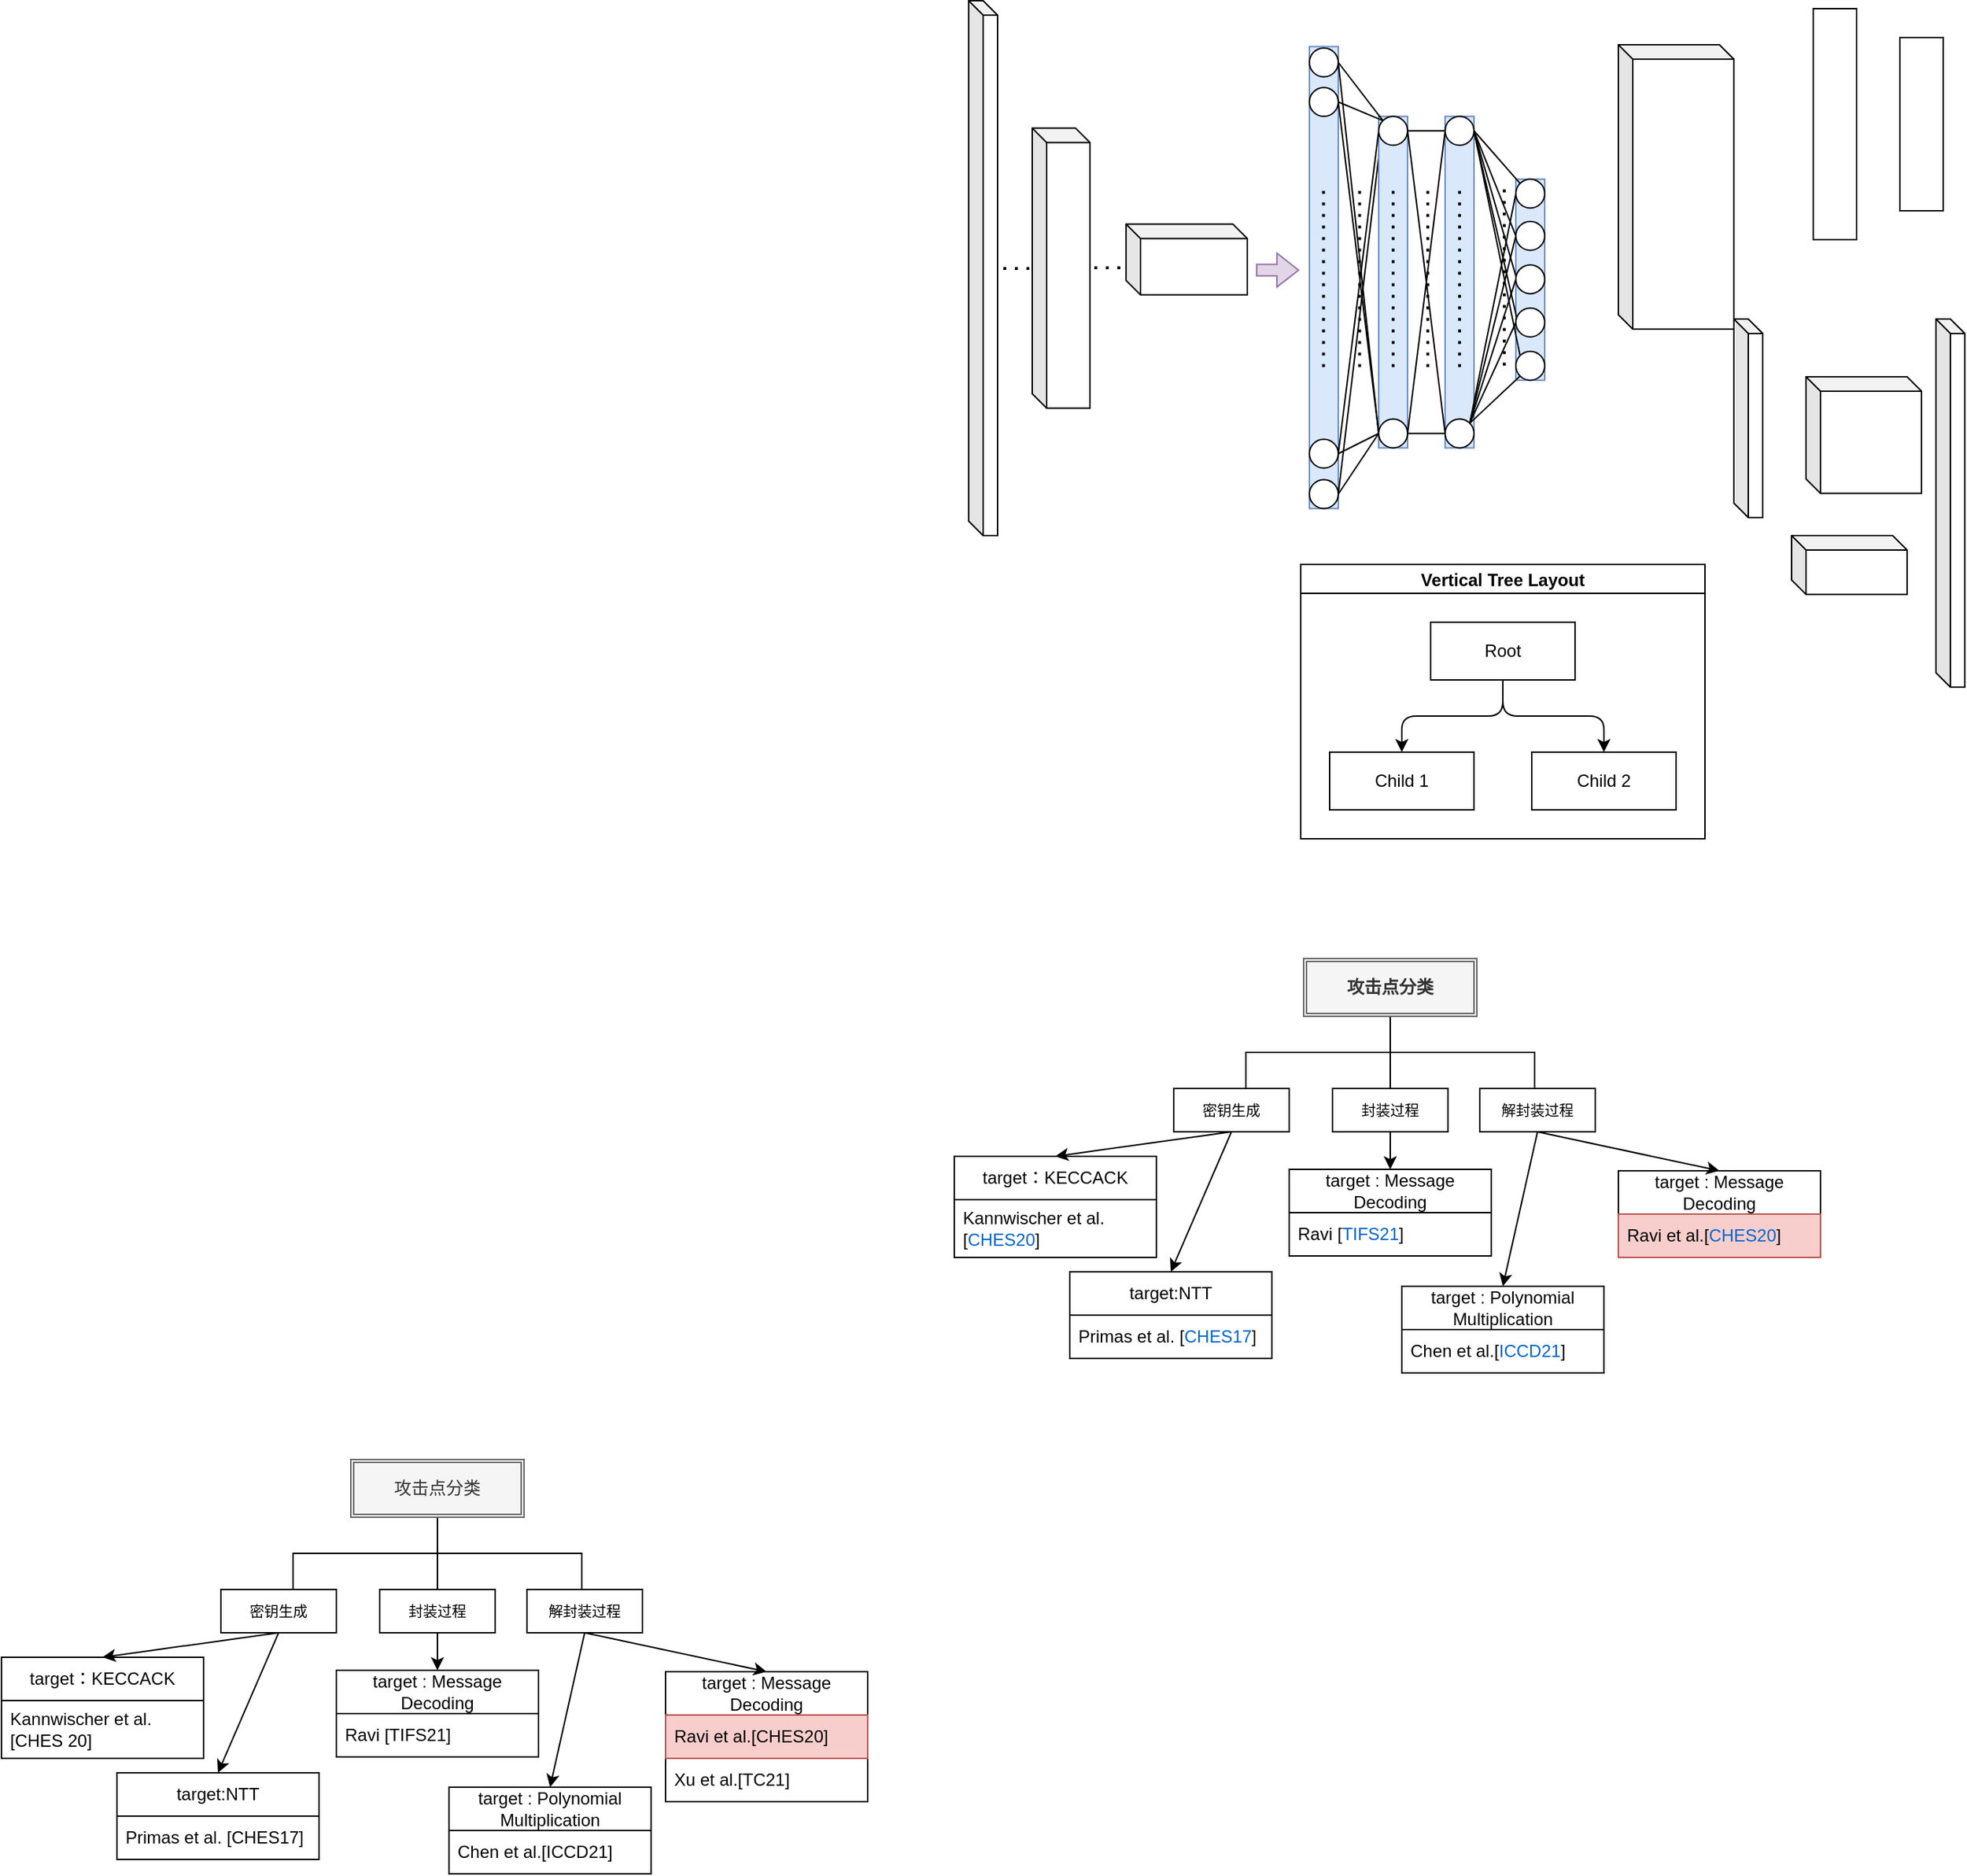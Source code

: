 <mxfile version="21.8.1" type="github">
  <diagram name="第 1 页" id="TVmT3UzBPyA7dH30gvk1">
    <mxGraphModel dx="1573" dy="433" grid="1" gridSize="10" guides="1" tooltips="1" connect="1" arrows="1" fold="1" page="1" pageScale="1" pageWidth="827" pageHeight="1169" math="0" shadow="0">
      <root>
        <mxCell id="0" />
        <mxCell id="1" parent="0" />
        <mxCell id="v_qZ0RTvMOnoxzIiRFkD-2" value="" style="shape=cube;whiteSpace=wrap;html=1;boundedLbl=1;backgroundOutline=1;darkOpacity=0.05;darkOpacity2=0.1;size=10;" parent="1" vertex="1">
          <mxGeometry x="640" y="350" width="80" height="80.75" as="geometry" />
        </mxCell>
        <mxCell id="v_qZ0RTvMOnoxzIiRFkD-4" value="" style="shape=cube;whiteSpace=wrap;html=1;boundedLbl=1;backgroundOutline=1;darkOpacity=0.05;darkOpacity2=0.1;size=10;" parent="1" vertex="1">
          <mxGeometry x="590" y="310" width="20" height="137.5" as="geometry" />
        </mxCell>
        <mxCell id="v_qZ0RTvMOnoxzIiRFkD-6" value="" style="shape=cube;whiteSpace=wrap;html=1;boundedLbl=1;backgroundOutline=1;darkOpacity=0.05;darkOpacity2=0.1;size=10;" parent="1" vertex="1">
          <mxGeometry x="730" y="310" width="20" height="255" as="geometry" />
        </mxCell>
        <mxCell id="v_qZ0RTvMOnoxzIiRFkD-7" value="" style="shape=cube;whiteSpace=wrap;html=1;boundedLbl=1;backgroundOutline=1;darkOpacity=0.05;darkOpacity2=0.1;size=10;" parent="1" vertex="1">
          <mxGeometry x="630" y="460" width="80" height="40.75" as="geometry" />
        </mxCell>
        <mxCell id="v_qZ0RTvMOnoxzIiRFkD-10" value="" style="shape=cube;whiteSpace=wrap;html=1;boundedLbl=1;backgroundOutline=1;darkOpacity=0.05;darkOpacity2=0.1;size=10;" parent="1" vertex="1">
          <mxGeometry x="510" y="120" width="80" height="197" as="geometry" />
        </mxCell>
        <mxCell id="v_qZ0RTvMOnoxzIiRFkD-103" value="" style="rounded=0;whiteSpace=wrap;html=1;rotation=90;" parent="1" vertex="1">
          <mxGeometry x="660" y="160" width="120" height="30" as="geometry" />
        </mxCell>
        <mxCell id="v_qZ0RTvMOnoxzIiRFkD-104" value="" style="rounded=0;whiteSpace=wrap;html=1;rotation=90;" parent="1" vertex="1">
          <mxGeometry x="580" y="160" width="160" height="30" as="geometry" />
        </mxCell>
        <mxCell id="8aKIkqGvbFKeEApUEz_4-7" value="" style="group" parent="1" vertex="1" connectable="0">
          <mxGeometry x="60" y="89.5" width="399" height="370.5" as="geometry" />
        </mxCell>
        <mxCell id="v_qZ0RTvMOnoxzIiRFkD-47" value="" style="group;fillColor=#dae8fc;strokeColor=#6c8ebf;" parent="8aKIkqGvbFKeEApUEz_4-7" vertex="1" connectable="0">
          <mxGeometry x="236" y="31.75" width="20" height="320" as="geometry" />
        </mxCell>
        <mxCell id="v_qZ0RTvMOnoxzIiRFkD-13" value="" style="ellipse;whiteSpace=wrap;html=1;aspect=fixed;" parent="v_qZ0RTvMOnoxzIiRFkD-47" vertex="1">
          <mxGeometry y="28.38" width="20" height="20" as="geometry" />
        </mxCell>
        <mxCell id="v_qZ0RTvMOnoxzIiRFkD-22" value="" style="ellipse;whiteSpace=wrap;html=1;aspect=fixed;" parent="v_qZ0RTvMOnoxzIiRFkD-47" vertex="1">
          <mxGeometry y="272" width="20" height="20" as="geometry" />
        </mxCell>
        <mxCell id="v_qZ0RTvMOnoxzIiRFkD-111" style="rounded=0;orthogonalLoop=1;jettySize=auto;html=1;exitX=1;exitY=0.5;exitDx=0;exitDy=0;endArrow=none;endFill=0;" parent="v_qZ0RTvMOnoxzIiRFkD-47" source="v_qZ0RTvMOnoxzIiRFkD-23" edge="1">
          <mxGeometry relative="1" as="geometry">
            <mxPoint x="50" y="60" as="targetPoint" />
          </mxGeometry>
        </mxCell>
        <mxCell id="v_qZ0RTvMOnoxzIiRFkD-23" value="" style="ellipse;whiteSpace=wrap;html=1;aspect=fixed;" parent="v_qZ0RTvMOnoxzIiRFkD-47" vertex="1">
          <mxGeometry y="300" width="20" height="20" as="geometry" />
        </mxCell>
        <mxCell id="v_qZ0RTvMOnoxzIiRFkD-24" value="" style="ellipse;whiteSpace=wrap;html=1;aspect=fixed;" parent="v_qZ0RTvMOnoxzIiRFkD-47" vertex="1">
          <mxGeometry y="1" width="20" height="20" as="geometry" />
        </mxCell>
        <mxCell id="v_qZ0RTvMOnoxzIiRFkD-101" value="" style="endArrow=none;dashed=1;html=1;dashPattern=1 3;strokeWidth=2;rounded=0;" parent="v_qZ0RTvMOnoxzIiRFkD-47" edge="1">
          <mxGeometry width="50" height="50" relative="1" as="geometry">
            <mxPoint x="9.77" y="222" as="sourcePoint" />
            <mxPoint x="9.77" y="100" as="targetPoint" />
          </mxGeometry>
        </mxCell>
        <mxCell id="v_qZ0RTvMOnoxzIiRFkD-48" value="" style="group;fillColor=#dae8fc;strokeColor=#6c8ebf;" parent="8aKIkqGvbFKeEApUEz_4-7" vertex="1" connectable="0">
          <mxGeometry x="284" y="80.13" width="20" height="229.62" as="geometry" />
        </mxCell>
        <mxCell id="v_qZ0RTvMOnoxzIiRFkD-31" value="" style="ellipse;whiteSpace=wrap;html=1;aspect=fixed;" parent="v_qZ0RTvMOnoxzIiRFkD-48" vertex="1">
          <mxGeometry width="20" height="20" as="geometry" />
        </mxCell>
        <mxCell id="v_qZ0RTvMOnoxzIiRFkD-38" value="" style="ellipse;whiteSpace=wrap;html=1;aspect=fixed;" parent="v_qZ0RTvMOnoxzIiRFkD-48" vertex="1">
          <mxGeometry y="209.62" width="20" height="20" as="geometry" />
        </mxCell>
        <mxCell id="v_qZ0RTvMOnoxzIiRFkD-49" value="" style="group;fillColor=#dae8fc;strokeColor=#6c8ebf;" parent="8aKIkqGvbFKeEApUEz_4-7" vertex="1" connectable="0">
          <mxGeometry x="330" y="80.13" width="20" height="229.62" as="geometry" />
        </mxCell>
        <mxCell id="v_qZ0RTvMOnoxzIiRFkD-39" value="" style="ellipse;whiteSpace=wrap;html=1;aspect=fixed;" parent="v_qZ0RTvMOnoxzIiRFkD-49" vertex="1">
          <mxGeometry width="20" height="20" as="geometry" />
        </mxCell>
        <mxCell id="v_qZ0RTvMOnoxzIiRFkD-46" value="" style="ellipse;whiteSpace=wrap;html=1;aspect=fixed;" parent="v_qZ0RTvMOnoxzIiRFkD-49" vertex="1">
          <mxGeometry y="209.62" width="20" height="20" as="geometry" />
        </mxCell>
        <mxCell id="v_qZ0RTvMOnoxzIiRFkD-90" value="" style="endArrow=none;dashed=1;html=1;dashPattern=1 3;strokeWidth=2;rounded=0;" parent="v_qZ0RTvMOnoxzIiRFkD-49" edge="1">
          <mxGeometry width="50" height="50" relative="1" as="geometry">
            <mxPoint x="10" y="173.62" as="sourcePoint" />
            <mxPoint x="10" y="51.62" as="targetPoint" />
          </mxGeometry>
        </mxCell>
        <mxCell id="v_qZ0RTvMOnoxzIiRFkD-50" value="" style="group;fillColor=#dae8fc;strokeColor=#6c8ebf;" parent="8aKIkqGvbFKeEApUEz_4-7" vertex="1" connectable="0">
          <mxGeometry x="379" y="123.63" width="20" height="139.25" as="geometry" />
        </mxCell>
        <mxCell id="v_qZ0RTvMOnoxzIiRFkD-26" value="" style="ellipse;whiteSpace=wrap;html=1;aspect=fixed;" parent="v_qZ0RTvMOnoxzIiRFkD-50" vertex="1">
          <mxGeometry width="20" height="20" as="geometry" />
        </mxCell>
        <mxCell id="v_qZ0RTvMOnoxzIiRFkD-27" value="" style="ellipse;whiteSpace=wrap;html=1;aspect=fixed;" parent="v_qZ0RTvMOnoxzIiRFkD-50" vertex="1">
          <mxGeometry y="29.25" width="20" height="20" as="geometry" />
        </mxCell>
        <mxCell id="v_qZ0RTvMOnoxzIiRFkD-28" value="" style="ellipse;whiteSpace=wrap;html=1;aspect=fixed;" parent="v_qZ0RTvMOnoxzIiRFkD-50" vertex="1">
          <mxGeometry y="59.31" width="20" height="20" as="geometry" />
        </mxCell>
        <mxCell id="v_qZ0RTvMOnoxzIiRFkD-29" value="" style="ellipse;whiteSpace=wrap;html=1;aspect=fixed;" parent="v_qZ0RTvMOnoxzIiRFkD-50" vertex="1">
          <mxGeometry y="89.25" width="20" height="20" as="geometry" />
        </mxCell>
        <mxCell id="v_qZ0RTvMOnoxzIiRFkD-30" value="" style="ellipse;whiteSpace=wrap;html=1;aspect=fixed;" parent="v_qZ0RTvMOnoxzIiRFkD-50" vertex="1">
          <mxGeometry y="119.25" width="20" height="20" as="geometry" />
        </mxCell>
        <mxCell id="v_qZ0RTvMOnoxzIiRFkD-51" style="rounded=0;orthogonalLoop=1;jettySize=auto;html=1;exitX=1;exitY=0.5;exitDx=0;exitDy=0;entryX=0;entryY=0;entryDx=0;entryDy=0;endArrow=none;endFill=0;" parent="8aKIkqGvbFKeEApUEz_4-7" source="v_qZ0RTvMOnoxzIiRFkD-24" target="v_qZ0RTvMOnoxzIiRFkD-31" edge="1">
          <mxGeometry relative="1" as="geometry" />
        </mxCell>
        <mxCell id="v_qZ0RTvMOnoxzIiRFkD-61" style="rounded=0;orthogonalLoop=1;jettySize=auto;html=1;exitX=1;exitY=0.5;exitDx=0;exitDy=0;entryX=0;entryY=0.5;entryDx=0;entryDy=0;endArrow=none;endFill=0;" parent="8aKIkqGvbFKeEApUEz_4-7" source="v_qZ0RTvMOnoxzIiRFkD-24" target="v_qZ0RTvMOnoxzIiRFkD-38" edge="1">
          <mxGeometry relative="1" as="geometry" />
        </mxCell>
        <mxCell id="v_qZ0RTvMOnoxzIiRFkD-62" style="rounded=0;orthogonalLoop=1;jettySize=auto;html=1;exitX=1;exitY=0.5;exitDx=0;exitDy=0;entryX=0;entryY=0;entryDx=0;entryDy=0;endArrow=none;endFill=0;" parent="8aKIkqGvbFKeEApUEz_4-7" source="v_qZ0RTvMOnoxzIiRFkD-13" target="v_qZ0RTvMOnoxzIiRFkD-31" edge="1">
          <mxGeometry relative="1" as="geometry" />
        </mxCell>
        <mxCell id="v_qZ0RTvMOnoxzIiRFkD-70" style="rounded=0;orthogonalLoop=1;jettySize=auto;html=1;exitX=1;exitY=0.5;exitDx=0;exitDy=0;entryX=0;entryY=0.5;entryDx=0;entryDy=0;endArrow=none;endFill=0;" parent="8aKIkqGvbFKeEApUEz_4-7" source="v_qZ0RTvMOnoxzIiRFkD-13" target="v_qZ0RTvMOnoxzIiRFkD-38" edge="1">
          <mxGeometry relative="1" as="geometry" />
        </mxCell>
        <mxCell id="v_qZ0RTvMOnoxzIiRFkD-80" style="rounded=0;orthogonalLoop=1;jettySize=auto;html=1;exitX=0;exitY=0;exitDx=0;exitDy=0;entryX=1;entryY=0.5;entryDx=0;entryDy=0;endArrow=none;endFill=0;" parent="8aKIkqGvbFKeEApUEz_4-7" source="v_qZ0RTvMOnoxzIiRFkD-26" target="v_qZ0RTvMOnoxzIiRFkD-39" edge="1">
          <mxGeometry relative="1" as="geometry" />
        </mxCell>
        <mxCell id="v_qZ0RTvMOnoxzIiRFkD-81" style="rounded=0;orthogonalLoop=1;jettySize=auto;html=1;exitX=0;exitY=0.5;exitDx=0;exitDy=0;entryX=1;entryY=0;entryDx=0;entryDy=0;endArrow=none;endFill=0;" parent="8aKIkqGvbFKeEApUEz_4-7" source="v_qZ0RTvMOnoxzIiRFkD-26" target="v_qZ0RTvMOnoxzIiRFkD-46" edge="1">
          <mxGeometry relative="1" as="geometry" />
        </mxCell>
        <mxCell id="v_qZ0RTvMOnoxzIiRFkD-82" style="rounded=0;orthogonalLoop=1;jettySize=auto;html=1;exitX=0;exitY=0;exitDx=0;exitDy=0;entryX=1;entryY=0.5;entryDx=0;entryDy=0;endArrow=none;endFill=0;" parent="8aKIkqGvbFKeEApUEz_4-7" source="v_qZ0RTvMOnoxzIiRFkD-30" target="v_qZ0RTvMOnoxzIiRFkD-39" edge="1">
          <mxGeometry relative="1" as="geometry" />
        </mxCell>
        <mxCell id="v_qZ0RTvMOnoxzIiRFkD-83" style="rounded=0;orthogonalLoop=1;jettySize=auto;html=1;exitX=0;exitY=1;exitDx=0;exitDy=0;entryX=1;entryY=0;entryDx=0;entryDy=0;endArrow=none;endFill=0;" parent="8aKIkqGvbFKeEApUEz_4-7" source="v_qZ0RTvMOnoxzIiRFkD-30" target="v_qZ0RTvMOnoxzIiRFkD-46" edge="1">
          <mxGeometry relative="1" as="geometry" />
        </mxCell>
        <mxCell id="v_qZ0RTvMOnoxzIiRFkD-93" style="rounded=0;orthogonalLoop=1;jettySize=auto;html=1;exitX=1;exitY=0.5;exitDx=0;exitDy=0;entryX=0;entryY=0.5;entryDx=0;entryDy=0;endArrow=none;endFill=0;" parent="8aKIkqGvbFKeEApUEz_4-7" source="v_qZ0RTvMOnoxzIiRFkD-39" target="v_qZ0RTvMOnoxzIiRFkD-27" edge="1">
          <mxGeometry relative="1" as="geometry" />
        </mxCell>
        <mxCell id="v_qZ0RTvMOnoxzIiRFkD-95" style="rounded=0;orthogonalLoop=1;jettySize=auto;html=1;exitX=1;exitY=0.5;exitDx=0;exitDy=0;entryX=-0.003;entryY=0.377;entryDx=0;entryDy=0;entryPerimeter=0;endArrow=none;endFill=0;" parent="8aKIkqGvbFKeEApUEz_4-7" source="v_qZ0RTvMOnoxzIiRFkD-39" target="v_qZ0RTvMOnoxzIiRFkD-28" edge="1">
          <mxGeometry relative="1" as="geometry" />
        </mxCell>
        <mxCell id="v_qZ0RTvMOnoxzIiRFkD-96" style="rounded=0;orthogonalLoop=1;jettySize=auto;html=1;exitX=1;exitY=0.5;exitDx=0;exitDy=0;entryX=0.024;entryY=0.312;entryDx=0;entryDy=0;entryPerimeter=0;endArrow=none;endFill=0;" parent="8aKIkqGvbFKeEApUEz_4-7" source="v_qZ0RTvMOnoxzIiRFkD-39" target="v_qZ0RTvMOnoxzIiRFkD-29" edge="1">
          <mxGeometry relative="1" as="geometry" />
        </mxCell>
        <mxCell id="v_qZ0RTvMOnoxzIiRFkD-97" style="rounded=0;orthogonalLoop=1;jettySize=auto;html=1;exitX=0;exitY=0.5;exitDx=0;exitDy=0;entryX=1;entryY=0;entryDx=0;entryDy=0;endArrow=none;endFill=0;" parent="8aKIkqGvbFKeEApUEz_4-7" source="v_qZ0RTvMOnoxzIiRFkD-27" target="v_qZ0RTvMOnoxzIiRFkD-46" edge="1">
          <mxGeometry relative="1" as="geometry" />
        </mxCell>
        <mxCell id="v_qZ0RTvMOnoxzIiRFkD-98" style="rounded=0;orthogonalLoop=1;jettySize=auto;html=1;exitX=0;exitY=0.5;exitDx=0;exitDy=0;entryX=1;entryY=0;entryDx=0;entryDy=0;endArrow=none;endFill=0;" parent="8aKIkqGvbFKeEApUEz_4-7" source="v_qZ0RTvMOnoxzIiRFkD-28" target="v_qZ0RTvMOnoxzIiRFkD-46" edge="1">
          <mxGeometry relative="1" as="geometry" />
        </mxCell>
        <mxCell id="v_qZ0RTvMOnoxzIiRFkD-99" style="rounded=0;orthogonalLoop=1;jettySize=auto;html=1;exitX=0;exitY=0.5;exitDx=0;exitDy=0;entryX=0.866;entryY=0.122;entryDx=0;entryDy=0;entryPerimeter=0;endArrow=none;endFill=0;" parent="8aKIkqGvbFKeEApUEz_4-7" source="v_qZ0RTvMOnoxzIiRFkD-29" target="v_qZ0RTvMOnoxzIiRFkD-46" edge="1">
          <mxGeometry relative="1" as="geometry" />
        </mxCell>
        <mxCell id="v_qZ0RTvMOnoxzIiRFkD-100" value="" style="endArrow=none;dashed=1;html=1;dashPattern=1 3;strokeWidth=2;rounded=0;" parent="8aKIkqGvbFKeEApUEz_4-7" edge="1">
          <mxGeometry width="50" height="50" relative="1" as="geometry">
            <mxPoint x="318" y="253.75" as="sourcePoint" />
            <mxPoint x="318" y="131.75" as="targetPoint" />
          </mxGeometry>
        </mxCell>
        <mxCell id="v_qZ0RTvMOnoxzIiRFkD-3" value="" style="shape=cube;whiteSpace=wrap;html=1;boundedLbl=1;backgroundOutline=1;darkOpacity=0.05;darkOpacity2=0.1;size=10;" parent="8aKIkqGvbFKeEApUEz_4-7" vertex="1">
          <mxGeometry width="20" height="370.5" as="geometry" />
        </mxCell>
        <mxCell id="v_qZ0RTvMOnoxzIiRFkD-11" value="" style="shape=cube;whiteSpace=wrap;html=1;boundedLbl=1;backgroundOutline=1;darkOpacity=0.05;darkOpacity2=0.1;size=10;" parent="8aKIkqGvbFKeEApUEz_4-7" vertex="1">
          <mxGeometry x="44" y="88.25" width="40" height="194" as="geometry" />
        </mxCell>
        <mxCell id="v_qZ0RTvMOnoxzIiRFkD-12" value="" style="shape=cube;whiteSpace=wrap;html=1;boundedLbl=1;backgroundOutline=1;darkOpacity=0.05;darkOpacity2=0.1;size=10;" parent="8aKIkqGvbFKeEApUEz_4-7" vertex="1">
          <mxGeometry x="109" y="154.75" width="84" height="49" as="geometry" />
        </mxCell>
        <mxCell id="v_qZ0RTvMOnoxzIiRFkD-59" value="" style="shape=flexArrow;endArrow=classic;html=1;rounded=0;width=8;endSize=4.667;endWidth=14.444;fillColor=#e1d5e7;strokeColor=#9673a6;" parent="8aKIkqGvbFKeEApUEz_4-7" edge="1">
          <mxGeometry width="50" height="50" relative="1" as="geometry">
            <mxPoint x="199" y="186.61" as="sourcePoint" />
            <mxPoint x="229" y="186.61" as="targetPoint" />
          </mxGeometry>
        </mxCell>
        <mxCell id="v_qZ0RTvMOnoxzIiRFkD-108" style="rounded=0;orthogonalLoop=1;jettySize=auto;html=1;exitX=1;exitY=0.5;exitDx=0;exitDy=0;entryX=0;entryY=0.5;entryDx=0;entryDy=0;endArrow=none;endFill=0;" parent="8aKIkqGvbFKeEApUEz_4-7" source="v_qZ0RTvMOnoxzIiRFkD-22" target="v_qZ0RTvMOnoxzIiRFkD-31" edge="1">
          <mxGeometry relative="1" as="geometry" />
        </mxCell>
        <mxCell id="v_qZ0RTvMOnoxzIiRFkD-109" style="rounded=0;orthogonalLoop=1;jettySize=auto;html=1;exitX=0;exitY=0.5;exitDx=0;exitDy=0;entryX=1;entryY=0.5;entryDx=0;entryDy=0;endArrow=none;endFill=0;" parent="8aKIkqGvbFKeEApUEz_4-7" source="v_qZ0RTvMOnoxzIiRFkD-38" target="v_qZ0RTvMOnoxzIiRFkD-22" edge="1">
          <mxGeometry relative="1" as="geometry" />
        </mxCell>
        <mxCell id="v_qZ0RTvMOnoxzIiRFkD-110" style="rounded=0;orthogonalLoop=1;jettySize=auto;html=1;exitX=1;exitY=0.5;exitDx=0;exitDy=0;entryX=0;entryY=0.5;entryDx=0;entryDy=0;endArrow=none;endFill=0;" parent="8aKIkqGvbFKeEApUEz_4-7" source="v_qZ0RTvMOnoxzIiRFkD-23" target="v_qZ0RTvMOnoxzIiRFkD-38" edge="1">
          <mxGeometry relative="1" as="geometry" />
        </mxCell>
        <mxCell id="v_qZ0RTvMOnoxzIiRFkD-112" value="" style="endArrow=none;dashed=1;html=1;dashPattern=1 3;strokeWidth=2;rounded=0;" parent="8aKIkqGvbFKeEApUEz_4-7" edge="1">
          <mxGeometry width="50" height="50" relative="1" as="geometry">
            <mxPoint x="270.77" y="253.75" as="sourcePoint" />
            <mxPoint x="270.77" y="131.75" as="targetPoint" />
          </mxGeometry>
        </mxCell>
        <mxCell id="v_qZ0RTvMOnoxzIiRFkD-113" style="rounded=0;orthogonalLoop=1;jettySize=auto;html=1;exitX=1;exitY=0.5;exitDx=0;exitDy=0;entryX=0;entryY=0.5;entryDx=0;entryDy=0;endArrow=none;endFill=0;" parent="8aKIkqGvbFKeEApUEz_4-7" source="v_qZ0RTvMOnoxzIiRFkD-31" target="v_qZ0RTvMOnoxzIiRFkD-39" edge="1">
          <mxGeometry relative="1" as="geometry" />
        </mxCell>
        <mxCell id="v_qZ0RTvMOnoxzIiRFkD-114" style="rounded=0;orthogonalLoop=1;jettySize=auto;html=1;exitX=1;exitY=0.5;exitDx=0;exitDy=0;entryX=0;entryY=0.5;entryDx=0;entryDy=0;endArrow=none;endFill=0;" parent="8aKIkqGvbFKeEApUEz_4-7" source="v_qZ0RTvMOnoxzIiRFkD-31" target="v_qZ0RTvMOnoxzIiRFkD-46" edge="1">
          <mxGeometry relative="1" as="geometry" />
        </mxCell>
        <mxCell id="v_qZ0RTvMOnoxzIiRFkD-115" style="rounded=0;orthogonalLoop=1;jettySize=auto;html=1;exitX=1;exitY=0.5;exitDx=0;exitDy=0;entryX=0;entryY=0.5;entryDx=0;entryDy=0;endArrow=none;endFill=0;" parent="8aKIkqGvbFKeEApUEz_4-7" source="v_qZ0RTvMOnoxzIiRFkD-38" target="v_qZ0RTvMOnoxzIiRFkD-39" edge="1">
          <mxGeometry relative="1" as="geometry" />
        </mxCell>
        <mxCell id="v_qZ0RTvMOnoxzIiRFkD-116" style="rounded=0;orthogonalLoop=1;jettySize=auto;html=1;exitX=0;exitY=0.5;exitDx=0;exitDy=0;entryX=1;entryY=0.5;entryDx=0;entryDy=0;endArrow=none;endFill=0;" parent="8aKIkqGvbFKeEApUEz_4-7" source="v_qZ0RTvMOnoxzIiRFkD-46" target="v_qZ0RTvMOnoxzIiRFkD-38" edge="1">
          <mxGeometry relative="1" as="geometry" />
        </mxCell>
        <mxCell id="v_qZ0RTvMOnoxzIiRFkD-117" value="" style="endArrow=none;dashed=1;html=1;dashPattern=1 3;strokeWidth=2;rounded=0;" parent="8aKIkqGvbFKeEApUEz_4-7" edge="1">
          <mxGeometry width="50" height="50" relative="1" as="geometry">
            <mxPoint x="294" y="253.75" as="sourcePoint" />
            <mxPoint x="294" y="131.75" as="targetPoint" />
          </mxGeometry>
        </mxCell>
        <mxCell id="v_qZ0RTvMOnoxzIiRFkD-122" value="" style="endArrow=none;dashed=1;html=1;dashPattern=1 3;strokeWidth=2;rounded=0;" parent="8aKIkqGvbFKeEApUEz_4-7" edge="1">
          <mxGeometry width="50" height="50" relative="1" as="geometry">
            <mxPoint x="371" y="252.75" as="sourcePoint" />
            <mxPoint x="371" y="130.75" as="targetPoint" />
          </mxGeometry>
        </mxCell>
        <mxCell id="8aKIkqGvbFKeEApUEz_4-3" value="" style="endArrow=none;dashed=1;html=1;dashPattern=1 3;strokeWidth=2;rounded=0;" parent="8aKIkqGvbFKeEApUEz_4-7" edge="1">
          <mxGeometry width="50" height="50" relative="1" as="geometry">
            <mxPoint x="24" y="185.51" as="sourcePoint" />
            <mxPoint x="44" y="185.51" as="targetPoint" />
          </mxGeometry>
        </mxCell>
        <mxCell id="8aKIkqGvbFKeEApUEz_4-4" value="" style="endArrow=none;dashed=1;html=1;dashPattern=1 3;strokeWidth=2;rounded=0;" parent="8aKIkqGvbFKeEApUEz_4-7" edge="1">
          <mxGeometry width="50" height="50" relative="1" as="geometry">
            <mxPoint x="87" y="185.01" as="sourcePoint" />
            <mxPoint x="107" y="185.01" as="targetPoint" />
          </mxGeometry>
        </mxCell>
        <mxCell id="xcZsULKCYoH-nm44Ul7u-1" value="Vertical Tree Layout" style="swimlane;startSize=20;horizontal=1;childLayout=treeLayout;horizontalTree=0;resizable=0;containerType=tree;fontSize=12;" vertex="1" parent="1">
          <mxGeometry x="290" y="480" width="280" height="190" as="geometry" />
        </mxCell>
        <mxCell id="xcZsULKCYoH-nm44Ul7u-2" value="Root" style="whiteSpace=wrap;html=1;" vertex="1" parent="xcZsULKCYoH-nm44Ul7u-1">
          <mxGeometry x="90" y="40" width="100" height="40" as="geometry" />
        </mxCell>
        <mxCell id="xcZsULKCYoH-nm44Ul7u-3" value="Child 1" style="whiteSpace=wrap;html=1;" vertex="1" parent="xcZsULKCYoH-nm44Ul7u-1">
          <mxGeometry x="20" y="130" width="100" height="40" as="geometry" />
        </mxCell>
        <mxCell id="xcZsULKCYoH-nm44Ul7u-4" value="" style="edgeStyle=elbowEdgeStyle;elbow=vertical;html=1;rounded=1;curved=0;sourcePerimeterSpacing=0;targetPerimeterSpacing=0;startSize=6;endSize=6;" edge="1" parent="xcZsULKCYoH-nm44Ul7u-1" source="xcZsULKCYoH-nm44Ul7u-2" target="xcZsULKCYoH-nm44Ul7u-3">
          <mxGeometry relative="1" as="geometry" />
        </mxCell>
        <mxCell id="xcZsULKCYoH-nm44Ul7u-5" value="Child 2" style="whiteSpace=wrap;html=1;" vertex="1" parent="xcZsULKCYoH-nm44Ul7u-1">
          <mxGeometry x="160" y="130" width="100" height="40" as="geometry" />
        </mxCell>
        <mxCell id="xcZsULKCYoH-nm44Ul7u-6" value="" style="edgeStyle=elbowEdgeStyle;elbow=vertical;html=1;rounded=1;curved=0;sourcePerimeterSpacing=0;targetPerimeterSpacing=0;startSize=6;endSize=6;" edge="1" parent="xcZsULKCYoH-nm44Ul7u-1" source="xcZsULKCYoH-nm44Ul7u-2" target="xcZsULKCYoH-nm44Ul7u-5">
          <mxGeometry relative="1" as="geometry" />
        </mxCell>
        <mxCell id="xcZsULKCYoH-nm44Ul7u-47" value="" style="strokeWidth=1;html=1;shape=mxgraph.flowchart.annotation_2;align=left;labelPosition=right;pointerEvents=1;rotation=0;direction=south;" vertex="1" parent="1">
          <mxGeometry x="-408" y="1140" width="200" height="50" as="geometry" />
        </mxCell>
        <mxCell id="xcZsULKCYoH-nm44Ul7u-48" value="&lt;font style=&quot;font-size: 10px;&quot;&gt;密钥生成&lt;/font&gt;" style="rounded=0;whiteSpace=wrap;html=1;fontSize=10;" vertex="1" parent="1">
          <mxGeometry x="-458" y="1190" width="80" height="30" as="geometry" />
        </mxCell>
        <mxCell id="xcZsULKCYoH-nm44Ul7u-49" value="攻击点分类" style="shape=ext;double=1;rounded=0;whiteSpace=wrap;html=1;fillColor=#f5f5f5;fontColor=#333333;strokeColor=#666666;" vertex="1" parent="1">
          <mxGeometry x="-368" y="1100" width="120" height="40" as="geometry" />
        </mxCell>
        <mxCell id="xcZsULKCYoH-nm44Ul7u-50" value="封装过程" style="rounded=0;whiteSpace=wrap;html=1;fontSize=10;" vertex="1" parent="1">
          <mxGeometry x="-348" y="1190" width="80" height="30" as="geometry" />
        </mxCell>
        <mxCell id="xcZsULKCYoH-nm44Ul7u-51" value="解封装过程" style="rounded=0;whiteSpace=wrap;html=1;fontSize=10;" vertex="1" parent="1">
          <mxGeometry x="-246" y="1190" width="80" height="30" as="geometry" />
        </mxCell>
        <mxCell id="xcZsULKCYoH-nm44Ul7u-52" style="edgeStyle=orthogonalEdgeStyle;rounded=0;orthogonalLoop=1;jettySize=auto;html=1;exitX=0.5;exitY=0;exitDx=0;exitDy=0;entryX=0.455;entryY=0.5;entryDx=0;entryDy=0;entryPerimeter=0;strokeWidth=1;endArrow=none;endFill=0;" edge="1" parent="1" source="xcZsULKCYoH-nm44Ul7u-50" target="xcZsULKCYoH-nm44Ul7u-47">
          <mxGeometry relative="1" as="geometry" />
        </mxCell>
        <mxCell id="xcZsULKCYoH-nm44Ul7u-53" value="target：KECCACK" style="swimlane;fontStyle=0;childLayout=stackLayout;horizontal=1;startSize=30;horizontalStack=0;resizeParent=1;resizeParentMax=0;resizeLast=0;collapsible=1;marginBottom=0;whiteSpace=wrap;html=1;" vertex="1" parent="1">
          <mxGeometry x="-610" y="1237" width="140" height="70" as="geometry">
            <mxRectangle x="80" y="913" width="140" height="30" as="alternateBounds" />
          </mxGeometry>
        </mxCell>
        <mxCell id="xcZsULKCYoH-nm44Ul7u-54" value="Kannwischer et al.[CHES 20]" style="text;strokeColor=none;fillColor=none;align=left;verticalAlign=middle;spacingLeft=4;spacingRight=4;overflow=hidden;points=[[0,0.5],[1,0.5]];portConstraint=eastwest;rotatable=0;whiteSpace=wrap;html=1;" vertex="1" parent="xcZsULKCYoH-nm44Ul7u-53">
          <mxGeometry y="30" width="140" height="40" as="geometry" />
        </mxCell>
        <mxCell id="xcZsULKCYoH-nm44Ul7u-55" style="rounded=0;orthogonalLoop=1;jettySize=auto;html=1;exitX=0.5;exitY=1;exitDx=0;exitDy=0;entryX=0.5;entryY=0;entryDx=0;entryDy=0;" edge="1" parent="1" source="xcZsULKCYoH-nm44Ul7u-48" target="xcZsULKCYoH-nm44Ul7u-53">
          <mxGeometry relative="1" as="geometry">
            <mxPoint x="-554" y="1262" as="targetPoint" />
          </mxGeometry>
        </mxCell>
        <mxCell id="xcZsULKCYoH-nm44Ul7u-56" value="target:NTT" style="swimlane;fontStyle=0;childLayout=stackLayout;horizontal=1;startSize=30;horizontalStack=0;resizeParent=1;resizeParentMax=0;resizeLast=0;collapsible=1;marginBottom=0;whiteSpace=wrap;html=1;" vertex="1" parent="1">
          <mxGeometry x="-530" y="1317" width="140" height="60" as="geometry" />
        </mxCell>
        <mxCell id="xcZsULKCYoH-nm44Ul7u-57" value="Primas et al. [CHES17]" style="text;strokeColor=none;fillColor=none;align=left;verticalAlign=middle;spacingLeft=4;spacingRight=4;overflow=hidden;points=[[0,0.5],[1,0.5]];portConstraint=eastwest;rotatable=0;whiteSpace=wrap;html=1;" vertex="1" parent="xcZsULKCYoH-nm44Ul7u-56">
          <mxGeometry y="30" width="140" height="30" as="geometry" />
        </mxCell>
        <mxCell id="xcZsULKCYoH-nm44Ul7u-58" style="rounded=0;orthogonalLoop=1;jettySize=auto;html=1;exitX=0.5;exitY=1;exitDx=0;exitDy=0;entryX=0.5;entryY=0;entryDx=0;entryDy=0;endArrow=classic;endFill=1;" edge="1" parent="1" source="xcZsULKCYoH-nm44Ul7u-48" target="xcZsULKCYoH-nm44Ul7u-56">
          <mxGeometry relative="1" as="geometry">
            <mxPoint x="-430" y="1297" as="targetPoint" />
          </mxGeometry>
        </mxCell>
        <mxCell id="xcZsULKCYoH-nm44Ul7u-59" value="target : Message Decoding" style="swimlane;fontStyle=0;childLayout=stackLayout;horizontal=1;startSize=30;horizontalStack=0;resizeParent=1;resizeParentMax=0;resizeLast=0;collapsible=1;marginBottom=0;whiteSpace=wrap;html=1;" vertex="1" parent="1">
          <mxGeometry x="-378" y="1246" width="140" height="60" as="geometry" />
        </mxCell>
        <mxCell id="xcZsULKCYoH-nm44Ul7u-60" value="Ravi [TIFS21]&amp;nbsp;" style="text;strokeColor=none;fillColor=none;align=left;verticalAlign=middle;spacingLeft=4;spacingRight=4;overflow=hidden;points=[[0,0.5],[1,0.5]];portConstraint=eastwest;rotatable=0;whiteSpace=wrap;html=1;" vertex="1" parent="xcZsULKCYoH-nm44Ul7u-59">
          <mxGeometry y="30" width="140" height="30" as="geometry" />
        </mxCell>
        <mxCell id="xcZsULKCYoH-nm44Ul7u-61" style="rounded=0;orthogonalLoop=1;jettySize=auto;html=1;exitX=0.5;exitY=1;exitDx=0;exitDy=0;entryX=0.5;entryY=0;entryDx=0;entryDy=0;" edge="1" parent="1" source="xcZsULKCYoH-nm44Ul7u-50" target="xcZsULKCYoH-nm44Ul7u-59">
          <mxGeometry relative="1" as="geometry" />
        </mxCell>
        <mxCell id="xcZsULKCYoH-nm44Ul7u-62" value="target : Message Decoding" style="swimlane;fontStyle=0;childLayout=stackLayout;horizontal=1;startSize=30;horizontalStack=0;resizeParent=1;resizeParentMax=0;resizeLast=0;collapsible=1;marginBottom=0;whiteSpace=wrap;html=1;" vertex="1" parent="1">
          <mxGeometry x="-150" y="1247" width="140" height="90" as="geometry" />
        </mxCell>
        <mxCell id="xcZsULKCYoH-nm44Ul7u-63" value="Ravi et al.[CHES20]" style="text;strokeColor=#b85450;fillColor=#f8cecc;align=left;verticalAlign=middle;spacingLeft=4;spacingRight=4;overflow=hidden;points=[[0,0.5],[1,0.5]];portConstraint=eastwest;rotatable=0;whiteSpace=wrap;html=1;" vertex="1" parent="xcZsULKCYoH-nm44Ul7u-62">
          <mxGeometry y="30" width="140" height="30" as="geometry" />
        </mxCell>
        <mxCell id="xcZsULKCYoH-nm44Ul7u-64" value="Xu et al.[TC21]" style="text;strokeColor=none;fillColor=none;align=left;verticalAlign=middle;spacingLeft=4;spacingRight=4;overflow=hidden;points=[[0,0.5],[1,0.5]];portConstraint=eastwest;rotatable=0;whiteSpace=wrap;html=1;" vertex="1" parent="xcZsULKCYoH-nm44Ul7u-62">
          <mxGeometry y="60" width="140" height="30" as="geometry" />
        </mxCell>
        <mxCell id="xcZsULKCYoH-nm44Ul7u-65" style="rounded=0;orthogonalLoop=1;jettySize=auto;html=1;exitX=0.5;exitY=1;exitDx=0;exitDy=0;entryX=0.5;entryY=0;entryDx=0;entryDy=0;" edge="1" parent="1" source="xcZsULKCYoH-nm44Ul7u-51" target="xcZsULKCYoH-nm44Ul7u-62">
          <mxGeometry relative="1" as="geometry" />
        </mxCell>
        <mxCell id="xcZsULKCYoH-nm44Ul7u-66" value="target : Polynomial Multiplication" style="swimlane;fontStyle=0;childLayout=stackLayout;horizontal=1;startSize=30;horizontalStack=0;resizeParent=1;resizeParentMax=0;resizeLast=0;collapsible=1;marginBottom=0;whiteSpace=wrap;html=1;" vertex="1" parent="1">
          <mxGeometry x="-300" y="1327" width="140" height="60" as="geometry" />
        </mxCell>
        <mxCell id="xcZsULKCYoH-nm44Ul7u-67" value="Chen et al.[ICCD21]" style="text;strokeColor=none;fillColor=none;align=left;verticalAlign=middle;spacingLeft=4;spacingRight=4;overflow=hidden;points=[[0,0.5],[1,0.5]];portConstraint=eastwest;rotatable=0;whiteSpace=wrap;html=1;" vertex="1" parent="xcZsULKCYoH-nm44Ul7u-66">
          <mxGeometry y="30" width="140" height="30" as="geometry" />
        </mxCell>
        <mxCell id="xcZsULKCYoH-nm44Ul7u-68" style="rounded=0;orthogonalLoop=1;jettySize=auto;html=1;exitX=0.5;exitY=1;exitDx=0;exitDy=0;entryX=0.5;entryY=0;entryDx=0;entryDy=0;" edge="1" parent="1" source="xcZsULKCYoH-nm44Ul7u-51" target="xcZsULKCYoH-nm44Ul7u-66">
          <mxGeometry relative="1" as="geometry" />
        </mxCell>
        <mxCell id="xcZsULKCYoH-nm44Ul7u-69" value="" style="group" vertex="1" connectable="0" parent="1">
          <mxGeometry x="50" y="753" width="600" height="287" as="geometry" />
        </mxCell>
        <mxCell id="xcZsULKCYoH-nm44Ul7u-10" value="" style="strokeWidth=1;html=1;shape=mxgraph.flowchart.annotation_2;align=left;labelPosition=right;pointerEvents=1;rotation=0;direction=south;" vertex="1" parent="xcZsULKCYoH-nm44Ul7u-69">
          <mxGeometry x="202" y="40" width="200" height="50" as="geometry" />
        </mxCell>
        <mxCell id="xcZsULKCYoH-nm44Ul7u-14" value="&lt;font style=&quot;font-size: 10px;&quot;&gt;密钥生成&lt;/font&gt;" style="rounded=0;whiteSpace=wrap;html=1;fontSize=10;" vertex="1" parent="xcZsULKCYoH-nm44Ul7u-69">
          <mxGeometry x="152" y="90" width="80" height="30" as="geometry" />
        </mxCell>
        <mxCell id="xcZsULKCYoH-nm44Ul7u-15" value="攻击点分类" style="shape=ext;double=1;rounded=0;whiteSpace=wrap;html=1;fillColor=#f5f5f5;fontColor=#333333;strokeColor=#666666;fontStyle=1" vertex="1" parent="xcZsULKCYoH-nm44Ul7u-69">
          <mxGeometry x="242" width="120" height="40" as="geometry" />
        </mxCell>
        <mxCell id="xcZsULKCYoH-nm44Ul7u-16" value="封装过程" style="rounded=0;whiteSpace=wrap;html=1;fontSize=10;" vertex="1" parent="xcZsULKCYoH-nm44Ul7u-69">
          <mxGeometry x="262" y="90" width="80" height="30" as="geometry" />
        </mxCell>
        <mxCell id="xcZsULKCYoH-nm44Ul7u-17" value="解封装过程" style="rounded=0;whiteSpace=wrap;html=1;fontSize=10;" vertex="1" parent="xcZsULKCYoH-nm44Ul7u-69">
          <mxGeometry x="364" y="90" width="80" height="30" as="geometry" />
        </mxCell>
        <mxCell id="xcZsULKCYoH-nm44Ul7u-18" style="edgeStyle=orthogonalEdgeStyle;rounded=0;orthogonalLoop=1;jettySize=auto;html=1;exitX=0.5;exitY=0;exitDx=0;exitDy=0;entryX=0.455;entryY=0.5;entryDx=0;entryDy=0;entryPerimeter=0;strokeWidth=1;endArrow=none;endFill=0;" edge="1" parent="xcZsULKCYoH-nm44Ul7u-69" source="xcZsULKCYoH-nm44Ul7u-16" target="xcZsULKCYoH-nm44Ul7u-10">
          <mxGeometry relative="1" as="geometry" />
        </mxCell>
        <mxCell id="xcZsULKCYoH-nm44Ul7u-20" value="target：KECCACK" style="swimlane;fontStyle=0;childLayout=stackLayout;horizontal=1;startSize=30;horizontalStack=0;resizeParent=1;resizeParentMax=0;resizeLast=0;collapsible=1;marginBottom=0;whiteSpace=wrap;html=1;" vertex="1" parent="xcZsULKCYoH-nm44Ul7u-69">
          <mxGeometry y="137" width="140" height="70" as="geometry">
            <mxRectangle x="80" y="913" width="140" height="30" as="alternateBounds" />
          </mxGeometry>
        </mxCell>
        <mxCell id="xcZsULKCYoH-nm44Ul7u-21" value="Kannwischer et al.[&lt;font color=&quot;#0066cc&quot;&gt;CHES20&lt;/font&gt;]" style="text;strokeColor=none;fillColor=none;align=left;verticalAlign=middle;spacingLeft=4;spacingRight=4;overflow=hidden;points=[[0,0.5],[1,0.5]];portConstraint=eastwest;rotatable=0;whiteSpace=wrap;html=1;" vertex="1" parent="xcZsULKCYoH-nm44Ul7u-20">
          <mxGeometry y="30" width="140" height="40" as="geometry" />
        </mxCell>
        <mxCell id="xcZsULKCYoH-nm44Ul7u-25" style="rounded=0;orthogonalLoop=1;jettySize=auto;html=1;exitX=0.5;exitY=1;exitDx=0;exitDy=0;entryX=0.5;entryY=0;entryDx=0;entryDy=0;" edge="1" parent="xcZsULKCYoH-nm44Ul7u-69" source="xcZsULKCYoH-nm44Ul7u-14" target="xcZsULKCYoH-nm44Ul7u-20">
          <mxGeometry relative="1" as="geometry">
            <mxPoint x="56" y="162" as="targetPoint" />
          </mxGeometry>
        </mxCell>
        <mxCell id="xcZsULKCYoH-nm44Ul7u-26" value="target:NTT" style="swimlane;fontStyle=0;childLayout=stackLayout;horizontal=1;startSize=30;horizontalStack=0;resizeParent=1;resizeParentMax=0;resizeLast=0;collapsible=1;marginBottom=0;whiteSpace=wrap;html=1;" vertex="1" parent="xcZsULKCYoH-nm44Ul7u-69">
          <mxGeometry x="80" y="217" width="140" height="60" as="geometry" />
        </mxCell>
        <mxCell id="xcZsULKCYoH-nm44Ul7u-27" value="Primas et al. [&lt;font color=&quot;#0066cc&quot;&gt;CHES17&lt;/font&gt;]" style="text;strokeColor=none;fillColor=none;align=left;verticalAlign=middle;spacingLeft=4;spacingRight=4;overflow=hidden;points=[[0,0.5],[1,0.5]];portConstraint=eastwest;rotatable=0;whiteSpace=wrap;html=1;" vertex="1" parent="xcZsULKCYoH-nm44Ul7u-26">
          <mxGeometry y="30" width="140" height="30" as="geometry" />
        </mxCell>
        <mxCell id="xcZsULKCYoH-nm44Ul7u-30" style="rounded=0;orthogonalLoop=1;jettySize=auto;html=1;exitX=0.5;exitY=1;exitDx=0;exitDy=0;entryX=0.5;entryY=0;entryDx=0;entryDy=0;endArrow=classic;endFill=1;" edge="1" parent="xcZsULKCYoH-nm44Ul7u-69" source="xcZsULKCYoH-nm44Ul7u-14" target="xcZsULKCYoH-nm44Ul7u-26">
          <mxGeometry relative="1" as="geometry">
            <mxPoint x="180" y="197" as="targetPoint" />
          </mxGeometry>
        </mxCell>
        <mxCell id="xcZsULKCYoH-nm44Ul7u-31" value="target : Message Decoding" style="swimlane;fontStyle=0;childLayout=stackLayout;horizontal=1;startSize=30;horizontalStack=0;resizeParent=1;resizeParentMax=0;resizeLast=0;collapsible=1;marginBottom=0;whiteSpace=wrap;html=1;" vertex="1" parent="xcZsULKCYoH-nm44Ul7u-69">
          <mxGeometry x="232" y="146" width="140" height="60" as="geometry" />
        </mxCell>
        <mxCell id="xcZsULKCYoH-nm44Ul7u-32" value="Ravi [&lt;font color=&quot;#0066cc&quot;&gt;TIFS21&lt;/font&gt;]&amp;nbsp;" style="text;strokeColor=none;fillColor=none;align=left;verticalAlign=middle;spacingLeft=4;spacingRight=4;overflow=hidden;points=[[0,0.5],[1,0.5]];portConstraint=eastwest;rotatable=0;whiteSpace=wrap;html=1;" vertex="1" parent="xcZsULKCYoH-nm44Ul7u-31">
          <mxGeometry y="30" width="140" height="30" as="geometry" />
        </mxCell>
        <mxCell id="xcZsULKCYoH-nm44Ul7u-35" style="rounded=0;orthogonalLoop=1;jettySize=auto;html=1;exitX=0.5;exitY=1;exitDx=0;exitDy=0;entryX=0.5;entryY=0;entryDx=0;entryDy=0;" edge="1" parent="xcZsULKCYoH-nm44Ul7u-69" source="xcZsULKCYoH-nm44Ul7u-16" target="xcZsULKCYoH-nm44Ul7u-31">
          <mxGeometry relative="1" as="geometry" />
        </mxCell>
        <mxCell id="xcZsULKCYoH-nm44Ul7u-36" value="target : Message Decoding" style="swimlane;fontStyle=0;childLayout=stackLayout;horizontal=1;startSize=30;horizontalStack=0;resizeParent=1;resizeParentMax=0;resizeLast=0;collapsible=1;marginBottom=0;whiteSpace=wrap;html=1;" vertex="1" parent="xcZsULKCYoH-nm44Ul7u-69">
          <mxGeometry x="460" y="147" width="140" height="60" as="geometry" />
        </mxCell>
        <mxCell id="xcZsULKCYoH-nm44Ul7u-37" value="Ravi et al.[&lt;font color=&quot;#0066cc&quot;&gt;CHES20&lt;/font&gt;]" style="text;strokeColor=#b85450;fillColor=#f8cecc;align=left;verticalAlign=middle;spacingLeft=4;spacingRight=4;overflow=hidden;points=[[0,0.5],[1,0.5]];portConstraint=eastwest;rotatable=0;whiteSpace=wrap;html=1;" vertex="1" parent="xcZsULKCYoH-nm44Ul7u-36">
          <mxGeometry y="30" width="140" height="30" as="geometry" />
        </mxCell>
        <mxCell id="xcZsULKCYoH-nm44Ul7u-40" style="rounded=0;orthogonalLoop=1;jettySize=auto;html=1;exitX=0.5;exitY=1;exitDx=0;exitDy=0;entryX=0.5;entryY=0;entryDx=0;entryDy=0;" edge="1" parent="xcZsULKCYoH-nm44Ul7u-69" source="xcZsULKCYoH-nm44Ul7u-17" target="xcZsULKCYoH-nm44Ul7u-36">
          <mxGeometry relative="1" as="geometry" />
        </mxCell>
        <mxCell id="xcZsULKCYoH-nm44Ul7u-41" value="target : Polynomial Multiplication" style="swimlane;fontStyle=0;childLayout=stackLayout;horizontal=1;startSize=30;horizontalStack=0;resizeParent=1;resizeParentMax=0;resizeLast=0;collapsible=1;marginBottom=0;whiteSpace=wrap;html=1;" vertex="1" parent="xcZsULKCYoH-nm44Ul7u-69">
          <mxGeometry x="310" y="227" width="140" height="60" as="geometry" />
        </mxCell>
        <mxCell id="xcZsULKCYoH-nm44Ul7u-42" value="Chen et al.[&lt;font color=&quot;#0066cc&quot;&gt;ICCD21&lt;/font&gt;]" style="text;strokeColor=none;fillColor=none;align=left;verticalAlign=middle;spacingLeft=4;spacingRight=4;overflow=hidden;points=[[0,0.5],[1,0.5]];portConstraint=eastwest;rotatable=0;whiteSpace=wrap;html=1;" vertex="1" parent="xcZsULKCYoH-nm44Ul7u-41">
          <mxGeometry y="30" width="140" height="30" as="geometry" />
        </mxCell>
        <mxCell id="xcZsULKCYoH-nm44Ul7u-45" style="rounded=0;orthogonalLoop=1;jettySize=auto;html=1;exitX=0.5;exitY=1;exitDx=0;exitDy=0;entryX=0.5;entryY=0;entryDx=0;entryDy=0;" edge="1" parent="xcZsULKCYoH-nm44Ul7u-69" source="xcZsULKCYoH-nm44Ul7u-17" target="xcZsULKCYoH-nm44Ul7u-41">
          <mxGeometry relative="1" as="geometry" />
        </mxCell>
      </root>
    </mxGraphModel>
  </diagram>
</mxfile>
